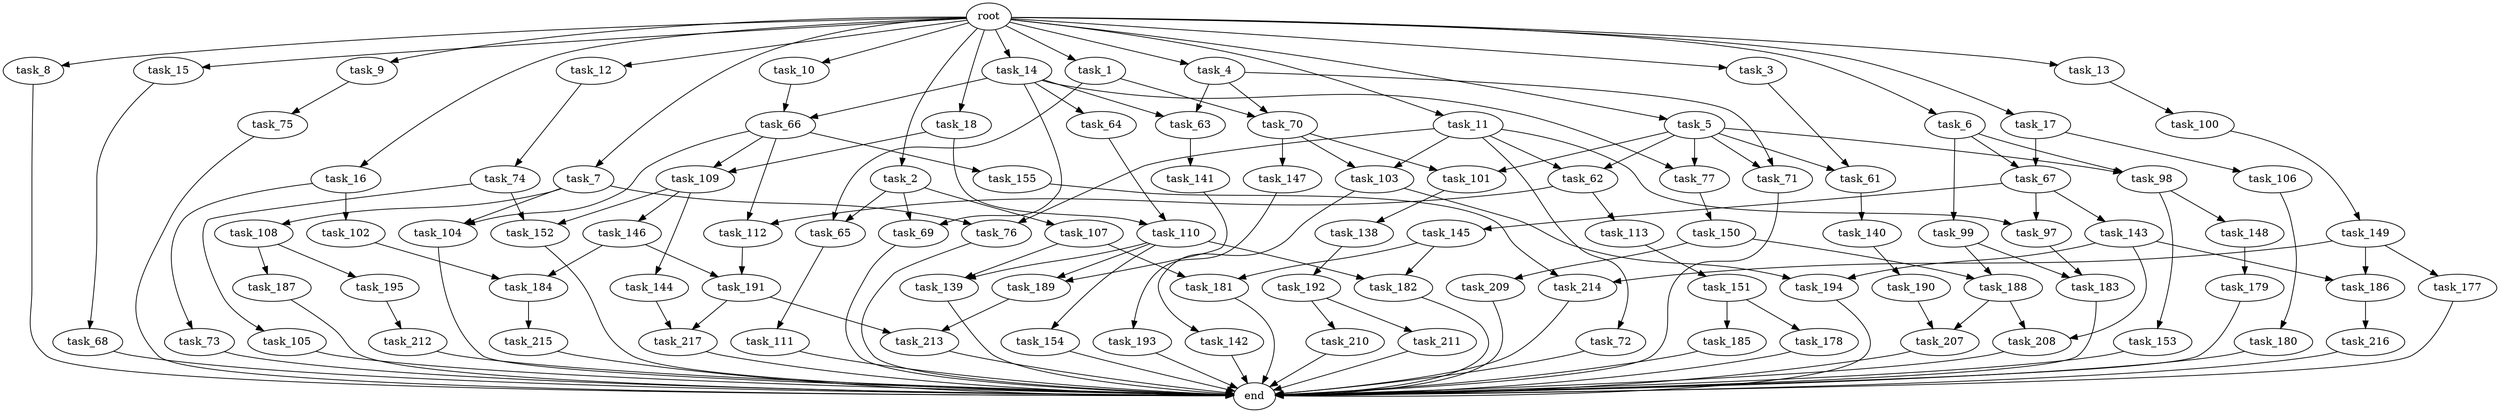 digraph G {
  root [size="0.000000"];
  task_1 [size="1024.000000"];
  task_2 [size="1024.000000"];
  task_3 [size="1024.000000"];
  task_4 [size="1024.000000"];
  task_5 [size="1024.000000"];
  task_6 [size="1024.000000"];
  task_7 [size="1024.000000"];
  task_8 [size="1024.000000"];
  task_9 [size="1024.000000"];
  task_10 [size="1024.000000"];
  task_11 [size="1024.000000"];
  task_12 [size="1024.000000"];
  task_13 [size="1024.000000"];
  task_14 [size="1024.000000"];
  task_15 [size="1024.000000"];
  task_16 [size="1024.000000"];
  task_17 [size="1024.000000"];
  task_18 [size="1024.000000"];
  task_61 [size="618475290624.000000"];
  task_62 [size="858993459200.000000"];
  task_63 [size="523986010112.000000"];
  task_64 [size="214748364800.000000"];
  task_65 [size="893353197568.000000"];
  task_66 [size="635655159808.000000"];
  task_67 [size="687194767360.000000"];
  task_68 [size="34359738368.000000"];
  task_69 [size="1073741824000.000000"];
  task_70 [size="343597383680.000000"];
  task_71 [size="618475290624.000000"];
  task_72 [size="549755813888.000000"];
  task_73 [size="214748364800.000000"];
  task_74 [size="858993459200.000000"];
  task_75 [size="309237645312.000000"];
  task_76 [size="1099511627776.000000"];
  task_77 [size="523986010112.000000"];
  task_97 [size="584115552256.000000"];
  task_98 [size="446676598784.000000"];
  task_99 [size="137438953472.000000"];
  task_100 [size="137438953472.000000"];
  task_101 [size="523986010112.000000"];
  task_102 [size="214748364800.000000"];
  task_103 [size="764504178688.000000"];
  task_104 [size="627065225216.000000"];
  task_105 [size="420906795008.000000"];
  task_106 [size="549755813888.000000"];
  task_107 [size="858993459200.000000"];
  task_108 [size="549755813888.000000"];
  task_109 [size="773094113280.000000"];
  task_110 [size="910533066752.000000"];
  task_111 [size="34359738368.000000"];
  task_112 [size="214748364800.000000"];
  task_113 [size="137438953472.000000"];
  task_138 [size="77309411328.000000"];
  task_139 [size="1408749273088.000000"];
  task_140 [size="309237645312.000000"];
  task_141 [size="77309411328.000000"];
  task_142 [size="137438953472.000000"];
  task_143 [size="34359738368.000000"];
  task_144 [size="137438953472.000000"];
  task_145 [size="34359738368.000000"];
  task_146 [size="137438953472.000000"];
  task_147 [size="214748364800.000000"];
  task_148 [size="858993459200.000000"];
  task_149 [size="695784701952.000000"];
  task_150 [size="77309411328.000000"];
  task_151 [size="420906795008.000000"];
  task_152 [size="558345748480.000000"];
  task_153 [size="858993459200.000000"];
  task_154 [size="549755813888.000000"];
  task_155 [size="77309411328.000000"];
  task_177 [size="858993459200.000000"];
  task_178 [size="309237645312.000000"];
  task_179 [size="420906795008.000000"];
  task_180 [size="549755813888.000000"];
  task_181 [size="1168231104512.000000"];
  task_182 [size="858993459200.000000"];
  task_183 [size="635655159808.000000"];
  task_184 [size="936302870528.000000"];
  task_185 [size="309237645312.000000"];
  task_186 [size="1408749273088.000000"];
  task_187 [size="695784701952.000000"];
  task_188 [size="455266533376.000000"];
  task_189 [size="687194767360.000000"];
  task_190 [size="420906795008.000000"];
  task_191 [size="893353197568.000000"];
  task_192 [size="214748364800.000000"];
  task_193 [size="77309411328.000000"];
  task_194 [size="687194767360.000000"];
  task_195 [size="695784701952.000000"];
  task_207 [size="1245540515840.000000"];
  task_208 [size="1099511627776.000000"];
  task_209 [size="34359738368.000000"];
  task_210 [size="858993459200.000000"];
  task_211 [size="858993459200.000000"];
  task_212 [size="137438953472.000000"];
  task_213 [size="1245540515840.000000"];
  task_214 [size="936302870528.000000"];
  task_215 [size="214748364800.000000"];
  task_216 [size="34359738368.000000"];
  task_217 [size="773094113280.000000"];
  end [size="0.000000"];

  root -> task_1 [size="1.000000"];
  root -> task_2 [size="1.000000"];
  root -> task_3 [size="1.000000"];
  root -> task_4 [size="1.000000"];
  root -> task_5 [size="1.000000"];
  root -> task_6 [size="1.000000"];
  root -> task_7 [size="1.000000"];
  root -> task_8 [size="1.000000"];
  root -> task_9 [size="1.000000"];
  root -> task_10 [size="1.000000"];
  root -> task_11 [size="1.000000"];
  root -> task_12 [size="1.000000"];
  root -> task_13 [size="1.000000"];
  root -> task_14 [size="1.000000"];
  root -> task_15 [size="1.000000"];
  root -> task_16 [size="1.000000"];
  root -> task_17 [size="1.000000"];
  root -> task_18 [size="1.000000"];
  task_1 -> task_65 [size="33554432.000000"];
  task_1 -> task_70 [size="33554432.000000"];
  task_2 -> task_65 [size="838860800.000000"];
  task_2 -> task_69 [size="838860800.000000"];
  task_2 -> task_107 [size="838860800.000000"];
  task_3 -> task_61 [size="301989888.000000"];
  task_4 -> task_63 [size="301989888.000000"];
  task_4 -> task_70 [size="301989888.000000"];
  task_4 -> task_71 [size="301989888.000000"];
  task_5 -> task_61 [size="301989888.000000"];
  task_5 -> task_62 [size="301989888.000000"];
  task_5 -> task_71 [size="301989888.000000"];
  task_5 -> task_77 [size="301989888.000000"];
  task_5 -> task_98 [size="301989888.000000"];
  task_5 -> task_101 [size="301989888.000000"];
  task_6 -> task_67 [size="134217728.000000"];
  task_6 -> task_98 [size="134217728.000000"];
  task_6 -> task_99 [size="134217728.000000"];
  task_7 -> task_76 [size="536870912.000000"];
  task_7 -> task_104 [size="536870912.000000"];
  task_7 -> task_108 [size="536870912.000000"];
  task_8 -> end [size="1.000000"];
  task_9 -> task_75 [size="301989888.000000"];
  task_10 -> task_66 [size="411041792.000000"];
  task_11 -> task_62 [size="536870912.000000"];
  task_11 -> task_72 [size="536870912.000000"];
  task_11 -> task_76 [size="536870912.000000"];
  task_11 -> task_97 [size="536870912.000000"];
  task_11 -> task_103 [size="536870912.000000"];
  task_12 -> task_74 [size="838860800.000000"];
  task_13 -> task_100 [size="134217728.000000"];
  task_14 -> task_63 [size="209715200.000000"];
  task_14 -> task_64 [size="209715200.000000"];
  task_14 -> task_66 [size="209715200.000000"];
  task_14 -> task_69 [size="209715200.000000"];
  task_14 -> task_77 [size="209715200.000000"];
  task_15 -> task_68 [size="33554432.000000"];
  task_16 -> task_73 [size="209715200.000000"];
  task_16 -> task_102 [size="209715200.000000"];
  task_17 -> task_67 [size="536870912.000000"];
  task_17 -> task_106 [size="536870912.000000"];
  task_18 -> task_109 [size="679477248.000000"];
  task_18 -> task_110 [size="679477248.000000"];
  task_61 -> task_140 [size="301989888.000000"];
  task_62 -> task_112 [size="134217728.000000"];
  task_62 -> task_113 [size="134217728.000000"];
  task_63 -> task_141 [size="75497472.000000"];
  task_64 -> task_110 [size="209715200.000000"];
  task_65 -> task_111 [size="33554432.000000"];
  task_66 -> task_104 [size="75497472.000000"];
  task_66 -> task_109 [size="75497472.000000"];
  task_66 -> task_112 [size="75497472.000000"];
  task_66 -> task_155 [size="75497472.000000"];
  task_67 -> task_97 [size="33554432.000000"];
  task_67 -> task_143 [size="33554432.000000"];
  task_67 -> task_145 [size="33554432.000000"];
  task_68 -> end [size="1.000000"];
  task_69 -> end [size="1.000000"];
  task_70 -> task_101 [size="209715200.000000"];
  task_70 -> task_103 [size="209715200.000000"];
  task_70 -> task_147 [size="209715200.000000"];
  task_71 -> end [size="1.000000"];
  task_72 -> end [size="1.000000"];
  task_73 -> end [size="1.000000"];
  task_74 -> task_105 [size="411041792.000000"];
  task_74 -> task_152 [size="411041792.000000"];
  task_75 -> end [size="1.000000"];
  task_76 -> end [size="1.000000"];
  task_77 -> task_150 [size="75497472.000000"];
  task_97 -> task_183 [size="209715200.000000"];
  task_98 -> task_148 [size="838860800.000000"];
  task_98 -> task_153 [size="838860800.000000"];
  task_99 -> task_183 [size="411041792.000000"];
  task_99 -> task_188 [size="411041792.000000"];
  task_100 -> task_149 [size="679477248.000000"];
  task_101 -> task_138 [size="75497472.000000"];
  task_102 -> task_184 [size="75497472.000000"];
  task_103 -> task_142 [size="134217728.000000"];
  task_103 -> task_194 [size="134217728.000000"];
  task_104 -> end [size="1.000000"];
  task_105 -> end [size="1.000000"];
  task_106 -> task_180 [size="536870912.000000"];
  task_107 -> task_139 [size="838860800.000000"];
  task_107 -> task_181 [size="838860800.000000"];
  task_108 -> task_187 [size="679477248.000000"];
  task_108 -> task_195 [size="679477248.000000"];
  task_109 -> task_144 [size="134217728.000000"];
  task_109 -> task_146 [size="134217728.000000"];
  task_109 -> task_152 [size="134217728.000000"];
  task_110 -> task_139 [size="536870912.000000"];
  task_110 -> task_154 [size="536870912.000000"];
  task_110 -> task_182 [size="536870912.000000"];
  task_110 -> task_189 [size="536870912.000000"];
  task_111 -> end [size="1.000000"];
  task_112 -> task_191 [size="33554432.000000"];
  task_113 -> task_151 [size="411041792.000000"];
  task_138 -> task_192 [size="209715200.000000"];
  task_139 -> end [size="1.000000"];
  task_140 -> task_190 [size="411041792.000000"];
  task_141 -> task_189 [size="134217728.000000"];
  task_142 -> end [size="1.000000"];
  task_143 -> task_186 [size="536870912.000000"];
  task_143 -> task_194 [size="536870912.000000"];
  task_143 -> task_208 [size="536870912.000000"];
  task_144 -> task_217 [size="75497472.000000"];
  task_145 -> task_181 [size="301989888.000000"];
  task_145 -> task_182 [size="301989888.000000"];
  task_146 -> task_184 [size="838860800.000000"];
  task_146 -> task_191 [size="838860800.000000"];
  task_147 -> task_193 [size="75497472.000000"];
  task_148 -> task_179 [size="411041792.000000"];
  task_149 -> task_177 [size="838860800.000000"];
  task_149 -> task_186 [size="838860800.000000"];
  task_149 -> task_214 [size="838860800.000000"];
  task_150 -> task_188 [size="33554432.000000"];
  task_150 -> task_209 [size="33554432.000000"];
  task_151 -> task_178 [size="301989888.000000"];
  task_151 -> task_185 [size="301989888.000000"];
  task_152 -> end [size="1.000000"];
  task_153 -> end [size="1.000000"];
  task_154 -> end [size="1.000000"];
  task_155 -> task_214 [size="75497472.000000"];
  task_177 -> end [size="1.000000"];
  task_178 -> end [size="1.000000"];
  task_179 -> end [size="1.000000"];
  task_180 -> end [size="1.000000"];
  task_181 -> end [size="1.000000"];
  task_182 -> end [size="1.000000"];
  task_183 -> end [size="1.000000"];
  task_184 -> task_215 [size="209715200.000000"];
  task_185 -> end [size="1.000000"];
  task_186 -> task_216 [size="33554432.000000"];
  task_187 -> end [size="1.000000"];
  task_188 -> task_207 [size="536870912.000000"];
  task_188 -> task_208 [size="536870912.000000"];
  task_189 -> task_213 [size="536870912.000000"];
  task_190 -> task_207 [size="679477248.000000"];
  task_191 -> task_213 [size="679477248.000000"];
  task_191 -> task_217 [size="679477248.000000"];
  task_192 -> task_210 [size="838860800.000000"];
  task_192 -> task_211 [size="838860800.000000"];
  task_193 -> end [size="1.000000"];
  task_194 -> end [size="1.000000"];
  task_195 -> task_212 [size="134217728.000000"];
  task_207 -> end [size="1.000000"];
  task_208 -> end [size="1.000000"];
  task_209 -> end [size="1.000000"];
  task_210 -> end [size="1.000000"];
  task_211 -> end [size="1.000000"];
  task_212 -> end [size="1.000000"];
  task_213 -> end [size="1.000000"];
  task_214 -> end [size="1.000000"];
  task_215 -> end [size="1.000000"];
  task_216 -> end [size="1.000000"];
  task_217 -> end [size="1.000000"];
}

